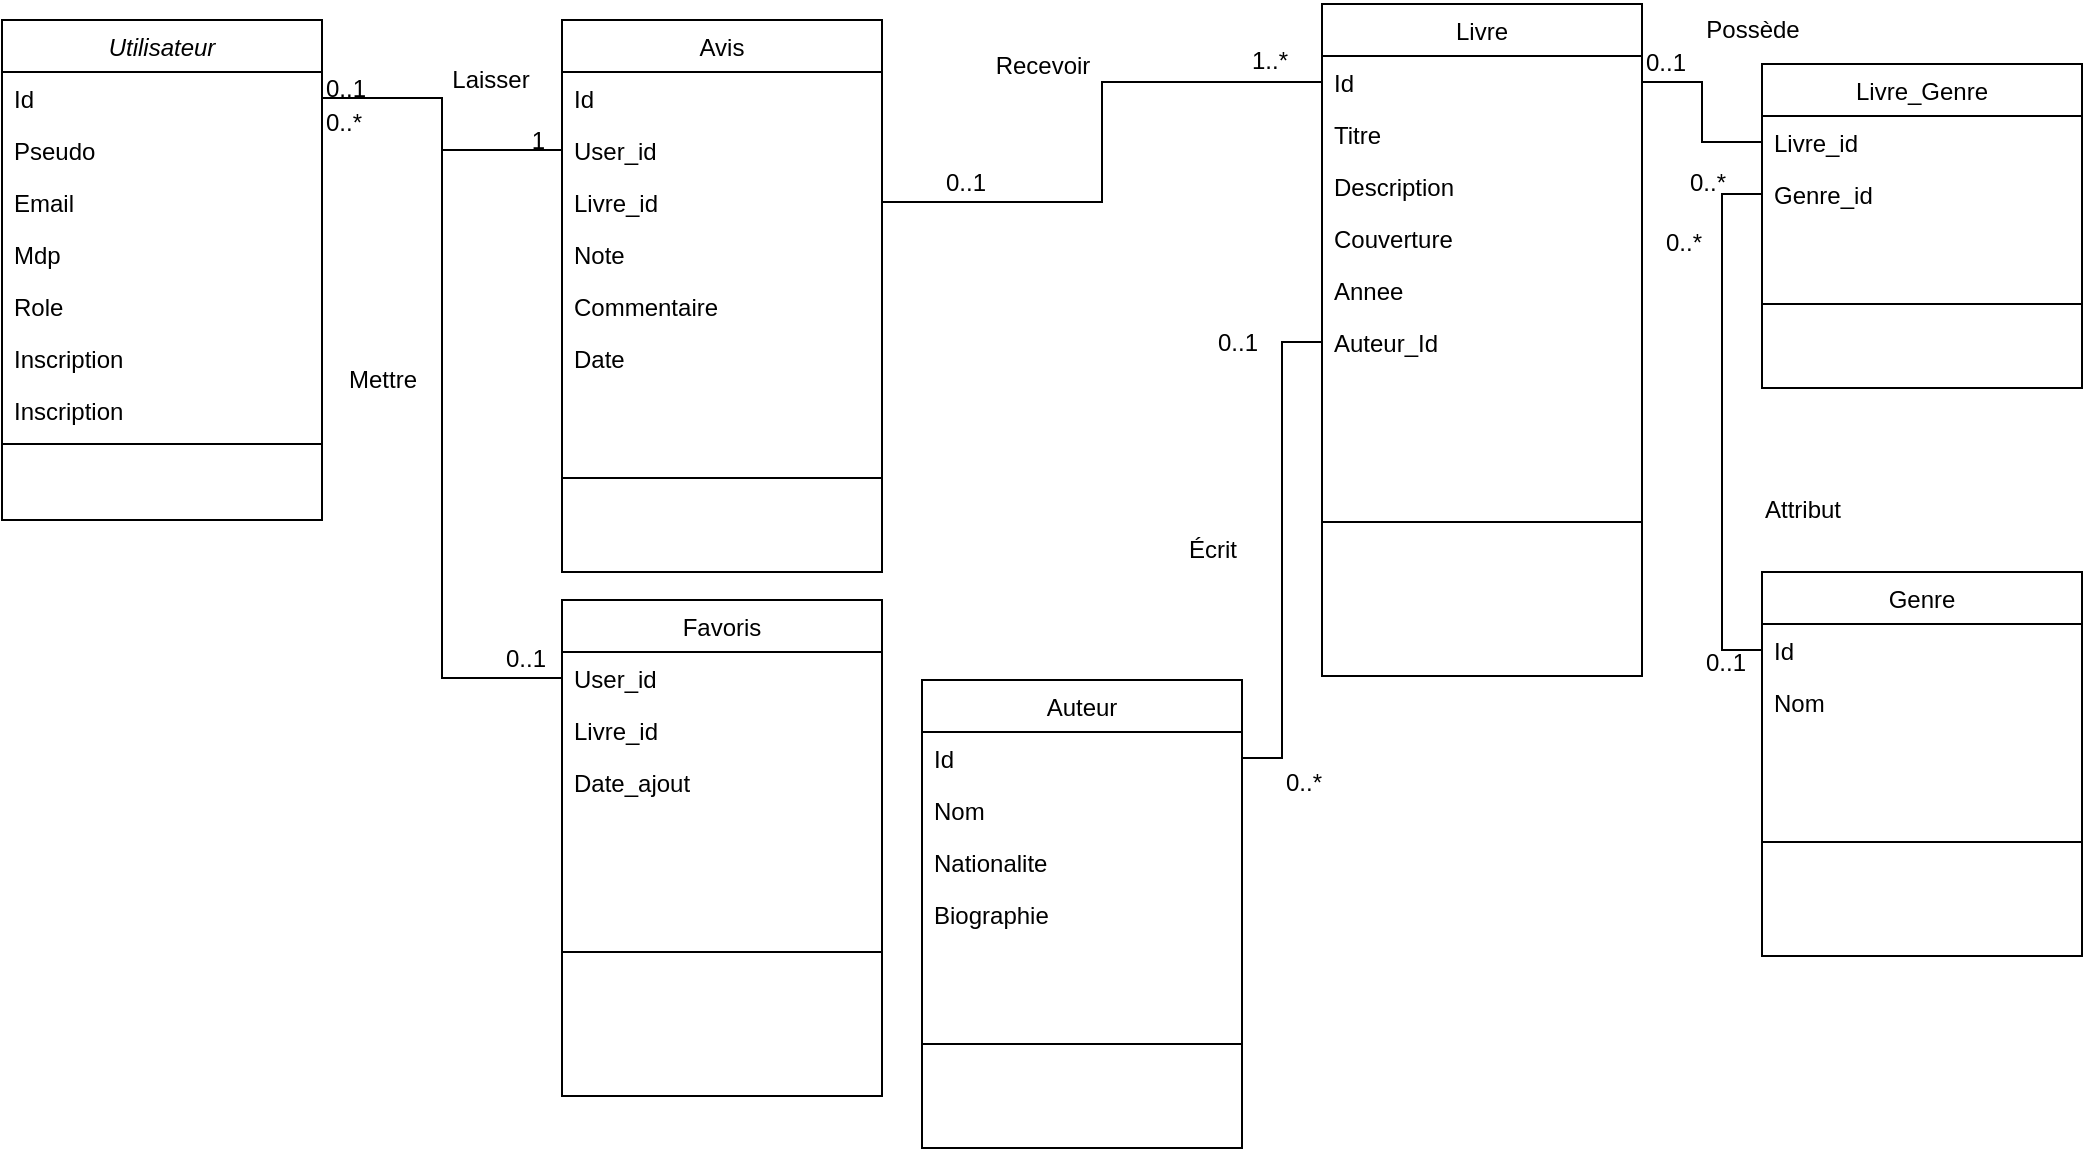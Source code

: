 <mxfile version="26.2.2">
  <diagram id="C5RBs43oDa-KdzZeNtuy" name="Page-1">
    <mxGraphModel dx="1261" dy="567" grid="1" gridSize="10" guides="1" tooltips="1" connect="1" arrows="1" fold="1" page="1" pageScale="1" pageWidth="827" pageHeight="1169" math="0" shadow="0">
      <root>
        <mxCell id="WIyWlLk6GJQsqaUBKTNV-0" />
        <mxCell id="WIyWlLk6GJQsqaUBKTNV-1" parent="WIyWlLk6GJQsqaUBKTNV-0" />
        <mxCell id="zkfFHV4jXpPFQw0GAbJ--0" value="Utilisateur" style="swimlane;fontStyle=2;align=center;verticalAlign=top;childLayout=stackLayout;horizontal=1;startSize=26;horizontalStack=0;resizeParent=1;resizeLast=0;collapsible=1;marginBottom=0;rounded=0;shadow=0;strokeWidth=1;" parent="WIyWlLk6GJQsqaUBKTNV-1" vertex="1">
          <mxGeometry x="30" y="40" width="160" height="250" as="geometry">
            <mxRectangle x="230" y="140" width="160" height="26" as="alternateBounds" />
          </mxGeometry>
        </mxCell>
        <mxCell id="kOQMb5gHQjxCgWDp1xJj-18" value="Id" style="text;align=left;verticalAlign=top;spacingLeft=4;spacingRight=4;overflow=hidden;rotatable=0;points=[[0,0.5],[1,0.5]];portConstraint=eastwest;" vertex="1" parent="zkfFHV4jXpPFQw0GAbJ--0">
          <mxGeometry y="26" width="160" height="26" as="geometry" />
        </mxCell>
        <mxCell id="zkfFHV4jXpPFQw0GAbJ--1" value="Pseudo" style="text;align=left;verticalAlign=top;spacingLeft=4;spacingRight=4;overflow=hidden;rotatable=0;points=[[0,0.5],[1,0.5]];portConstraint=eastwest;" parent="zkfFHV4jXpPFQw0GAbJ--0" vertex="1">
          <mxGeometry y="52" width="160" height="26" as="geometry" />
        </mxCell>
        <mxCell id="zkfFHV4jXpPFQw0GAbJ--2" value="Email" style="text;align=left;verticalAlign=top;spacingLeft=4;spacingRight=4;overflow=hidden;rotatable=0;points=[[0,0.5],[1,0.5]];portConstraint=eastwest;rounded=0;shadow=0;html=0;" parent="zkfFHV4jXpPFQw0GAbJ--0" vertex="1">
          <mxGeometry y="78" width="160" height="26" as="geometry" />
        </mxCell>
        <mxCell id="zkfFHV4jXpPFQw0GAbJ--3" value="Mdp" style="text;align=left;verticalAlign=top;spacingLeft=4;spacingRight=4;overflow=hidden;rotatable=0;points=[[0,0.5],[1,0.5]];portConstraint=eastwest;rounded=0;shadow=0;html=0;" parent="zkfFHV4jXpPFQw0GAbJ--0" vertex="1">
          <mxGeometry y="104" width="160" height="26" as="geometry" />
        </mxCell>
        <mxCell id="kOQMb5gHQjxCgWDp1xJj-0" value="Role" style="text;align=left;verticalAlign=top;spacingLeft=4;spacingRight=4;overflow=hidden;rotatable=0;points=[[0,0.5],[1,0.5]];portConstraint=eastwest;rounded=0;shadow=0;html=0;" vertex="1" parent="zkfFHV4jXpPFQw0GAbJ--0">
          <mxGeometry y="130" width="160" height="26" as="geometry" />
        </mxCell>
        <mxCell id="kOQMb5gHQjxCgWDp1xJj-1" value="Inscription" style="text;align=left;verticalAlign=top;spacingLeft=4;spacingRight=4;overflow=hidden;rotatable=0;points=[[0,0.5],[1,0.5]];portConstraint=eastwest;rounded=0;shadow=0;html=0;" vertex="1" parent="zkfFHV4jXpPFQw0GAbJ--0">
          <mxGeometry y="156" width="160" height="26" as="geometry" />
        </mxCell>
        <mxCell id="kOQMb5gHQjxCgWDp1xJj-63" value="Inscription" style="text;align=left;verticalAlign=top;spacingLeft=4;spacingRight=4;overflow=hidden;rotatable=0;points=[[0,0.5],[1,0.5]];portConstraint=eastwest;rounded=0;shadow=0;html=0;" vertex="1" parent="zkfFHV4jXpPFQw0GAbJ--0">
          <mxGeometry y="182" width="160" height="26" as="geometry" />
        </mxCell>
        <mxCell id="zkfFHV4jXpPFQw0GAbJ--4" value="" style="line;html=1;strokeWidth=1;align=left;verticalAlign=middle;spacingTop=-1;spacingLeft=3;spacingRight=3;rotatable=0;labelPosition=right;points=[];portConstraint=eastwest;" parent="zkfFHV4jXpPFQw0GAbJ--0" vertex="1">
          <mxGeometry y="208" width="160" height="8" as="geometry" />
        </mxCell>
        <mxCell id="zkfFHV4jXpPFQw0GAbJ--6" value="Favoris" style="swimlane;fontStyle=0;align=center;verticalAlign=top;childLayout=stackLayout;horizontal=1;startSize=26;horizontalStack=0;resizeParent=1;resizeLast=0;collapsible=1;marginBottom=0;rounded=0;shadow=0;strokeWidth=1;" parent="WIyWlLk6GJQsqaUBKTNV-1" vertex="1">
          <mxGeometry x="310" y="330" width="160" height="248" as="geometry">
            <mxRectangle x="130" y="380" width="160" height="26" as="alternateBounds" />
          </mxGeometry>
        </mxCell>
        <mxCell id="kOQMb5gHQjxCgWDp1xJj-43" value="User_id" style="text;align=left;verticalAlign=top;spacingLeft=4;spacingRight=4;overflow=hidden;rotatable=0;points=[[0,0.5],[1,0.5]];portConstraint=eastwest;" vertex="1" parent="zkfFHV4jXpPFQw0GAbJ--6">
          <mxGeometry y="26" width="160" height="26" as="geometry" />
        </mxCell>
        <mxCell id="kOQMb5gHQjxCgWDp1xJj-44" value="Livre_id" style="text;align=left;verticalAlign=top;spacingLeft=4;spacingRight=4;overflow=hidden;rotatable=0;points=[[0,0.5],[1,0.5]];portConstraint=eastwest;" vertex="1" parent="zkfFHV4jXpPFQw0GAbJ--6">
          <mxGeometry y="52" width="160" height="26" as="geometry" />
        </mxCell>
        <mxCell id="kOQMb5gHQjxCgWDp1xJj-45" value="Date_ajout" style="text;align=left;verticalAlign=top;spacingLeft=4;spacingRight=4;overflow=hidden;rotatable=0;points=[[0,0.5],[1,0.5]];portConstraint=eastwest;" vertex="1" parent="zkfFHV4jXpPFQw0GAbJ--6">
          <mxGeometry y="78" width="160" height="26" as="geometry" />
        </mxCell>
        <mxCell id="zkfFHV4jXpPFQw0GAbJ--9" value="" style="line;html=1;strokeWidth=1;align=left;verticalAlign=middle;spacingTop=-1;spacingLeft=3;spacingRight=3;rotatable=0;labelPosition=right;points=[];portConstraint=eastwest;" parent="zkfFHV4jXpPFQw0GAbJ--6" vertex="1">
          <mxGeometry y="104" width="160" height="144" as="geometry" />
        </mxCell>
        <mxCell id="zkfFHV4jXpPFQw0GAbJ--17" value="Avis" style="swimlane;fontStyle=0;align=center;verticalAlign=top;childLayout=stackLayout;horizontal=1;startSize=26;horizontalStack=0;resizeParent=1;resizeLast=0;collapsible=1;marginBottom=0;rounded=0;shadow=0;strokeWidth=1;" parent="WIyWlLk6GJQsqaUBKTNV-1" vertex="1">
          <mxGeometry x="310" y="40" width="160" height="276" as="geometry">
            <mxRectangle x="550" y="140" width="160" height="26" as="alternateBounds" />
          </mxGeometry>
        </mxCell>
        <mxCell id="kOQMb5gHQjxCgWDp1xJj-17" value="Id" style="text;align=left;verticalAlign=top;spacingLeft=4;spacingRight=4;overflow=hidden;rotatable=0;points=[[0,0.5],[1,0.5]];portConstraint=eastwest;" vertex="1" parent="zkfFHV4jXpPFQw0GAbJ--17">
          <mxGeometry y="26" width="160" height="26" as="geometry" />
        </mxCell>
        <mxCell id="kOQMb5gHQjxCgWDp1xJj-31" value="User_id" style="text;align=left;verticalAlign=top;spacingLeft=4;spacingRight=4;overflow=hidden;rotatable=0;points=[[0,0.5],[1,0.5]];portConstraint=eastwest;" vertex="1" parent="zkfFHV4jXpPFQw0GAbJ--17">
          <mxGeometry y="52" width="160" height="26" as="geometry" />
        </mxCell>
        <mxCell id="kOQMb5gHQjxCgWDp1xJj-39" value="Livre_id" style="text;align=left;verticalAlign=top;spacingLeft=4;spacingRight=4;overflow=hidden;rotatable=0;points=[[0,0.5],[1,0.5]];portConstraint=eastwest;" vertex="1" parent="zkfFHV4jXpPFQw0GAbJ--17">
          <mxGeometry y="78" width="160" height="26" as="geometry" />
        </mxCell>
        <mxCell id="kOQMb5gHQjxCgWDp1xJj-40" value="Note" style="text;align=left;verticalAlign=top;spacingLeft=4;spacingRight=4;overflow=hidden;rotatable=0;points=[[0,0.5],[1,0.5]];portConstraint=eastwest;" vertex="1" parent="zkfFHV4jXpPFQw0GAbJ--17">
          <mxGeometry y="104" width="160" height="26" as="geometry" />
        </mxCell>
        <mxCell id="kOQMb5gHQjxCgWDp1xJj-41" value="Commentaire" style="text;align=left;verticalAlign=top;spacingLeft=4;spacingRight=4;overflow=hidden;rotatable=0;points=[[0,0.5],[1,0.5]];portConstraint=eastwest;" vertex="1" parent="zkfFHV4jXpPFQw0GAbJ--17">
          <mxGeometry y="130" width="160" height="26" as="geometry" />
        </mxCell>
        <mxCell id="kOQMb5gHQjxCgWDp1xJj-42" value="Date" style="text;align=left;verticalAlign=top;spacingLeft=4;spacingRight=4;overflow=hidden;rotatable=0;points=[[0,0.5],[1,0.5]];portConstraint=eastwest;" vertex="1" parent="zkfFHV4jXpPFQw0GAbJ--17">
          <mxGeometry y="156" width="160" height="26" as="geometry" />
        </mxCell>
        <mxCell id="zkfFHV4jXpPFQw0GAbJ--23" value="" style="line;html=1;strokeWidth=1;align=left;verticalAlign=middle;spacingTop=-1;spacingLeft=3;spacingRight=3;rotatable=0;labelPosition=right;points=[];portConstraint=eastwest;" parent="zkfFHV4jXpPFQw0GAbJ--17" vertex="1">
          <mxGeometry y="182" width="160" height="94" as="geometry" />
        </mxCell>
        <mxCell id="kOQMb5gHQjxCgWDp1xJj-4" value="Livre" style="swimlane;fontStyle=0;align=center;verticalAlign=top;childLayout=stackLayout;horizontal=1;startSize=26;horizontalStack=0;resizeParent=1;resizeLast=0;collapsible=1;marginBottom=0;rounded=0;shadow=0;strokeWidth=1;" vertex="1" parent="WIyWlLk6GJQsqaUBKTNV-1">
          <mxGeometry x="690" y="32" width="160" height="336" as="geometry">
            <mxRectangle x="550" y="140" width="160" height="26" as="alternateBounds" />
          </mxGeometry>
        </mxCell>
        <mxCell id="kOQMb5gHQjxCgWDp1xJj-49" value="Id" style="text;align=left;verticalAlign=top;spacingLeft=4;spacingRight=4;overflow=hidden;rotatable=0;points=[[0,0.5],[1,0.5]];portConstraint=eastwest;" vertex="1" parent="kOQMb5gHQjxCgWDp1xJj-4">
          <mxGeometry y="26" width="160" height="26" as="geometry" />
        </mxCell>
        <mxCell id="kOQMb5gHQjxCgWDp1xJj-50" value="Titre" style="text;align=left;verticalAlign=top;spacingLeft=4;spacingRight=4;overflow=hidden;rotatable=0;points=[[0,0.5],[1,0.5]];portConstraint=eastwest;" vertex="1" parent="kOQMb5gHQjxCgWDp1xJj-4">
          <mxGeometry y="52" width="160" height="26" as="geometry" />
        </mxCell>
        <mxCell id="kOQMb5gHQjxCgWDp1xJj-51" value="Description" style="text;align=left;verticalAlign=top;spacingLeft=4;spacingRight=4;overflow=hidden;rotatable=0;points=[[0,0.5],[1,0.5]];portConstraint=eastwest;" vertex="1" parent="kOQMb5gHQjxCgWDp1xJj-4">
          <mxGeometry y="78" width="160" height="26" as="geometry" />
        </mxCell>
        <mxCell id="kOQMb5gHQjxCgWDp1xJj-52" value="Couverture" style="text;align=left;verticalAlign=top;spacingLeft=4;spacingRight=4;overflow=hidden;rotatable=0;points=[[0,0.5],[1,0.5]];portConstraint=eastwest;" vertex="1" parent="kOQMb5gHQjxCgWDp1xJj-4">
          <mxGeometry y="104" width="160" height="26" as="geometry" />
        </mxCell>
        <mxCell id="kOQMb5gHQjxCgWDp1xJj-53" value="Annee" style="text;align=left;verticalAlign=top;spacingLeft=4;spacingRight=4;overflow=hidden;rotatable=0;points=[[0,0.5],[1,0.5]];portConstraint=eastwest;" vertex="1" parent="kOQMb5gHQjxCgWDp1xJj-4">
          <mxGeometry y="130" width="160" height="26" as="geometry" />
        </mxCell>
        <mxCell id="kOQMb5gHQjxCgWDp1xJj-54" value="Auteur_Id" style="text;align=left;verticalAlign=top;spacingLeft=4;spacingRight=4;overflow=hidden;rotatable=0;points=[[0,0.5],[1,0.5]];portConstraint=eastwest;" vertex="1" parent="kOQMb5gHQjxCgWDp1xJj-4">
          <mxGeometry y="156" width="160" height="26" as="geometry" />
        </mxCell>
        <mxCell id="kOQMb5gHQjxCgWDp1xJj-5" value="" style="line;html=1;strokeWidth=1;align=left;verticalAlign=middle;spacingTop=-1;spacingLeft=3;spacingRight=3;rotatable=0;labelPosition=right;points=[];portConstraint=eastwest;" vertex="1" parent="kOQMb5gHQjxCgWDp1xJj-4">
          <mxGeometry y="182" width="160" height="154" as="geometry" />
        </mxCell>
        <mxCell id="kOQMb5gHQjxCgWDp1xJj-7" value="Livre_Genre" style="swimlane;fontStyle=0;align=center;verticalAlign=top;childLayout=stackLayout;horizontal=1;startSize=26;horizontalStack=0;resizeParent=1;resizeLast=0;collapsible=1;marginBottom=0;rounded=0;shadow=0;strokeWidth=1;" vertex="1" parent="WIyWlLk6GJQsqaUBKTNV-1">
          <mxGeometry x="910" y="62" width="160" height="162" as="geometry">
            <mxRectangle x="550" y="140" width="160" height="26" as="alternateBounds" />
          </mxGeometry>
        </mxCell>
        <mxCell id="kOQMb5gHQjxCgWDp1xJj-16" value="Livre_id" style="text;align=left;verticalAlign=top;spacingLeft=4;spacingRight=4;overflow=hidden;rotatable=0;points=[[0,0.5],[1,0.5]];portConstraint=eastwest;" vertex="1" parent="kOQMb5gHQjxCgWDp1xJj-7">
          <mxGeometry y="26" width="160" height="26" as="geometry" />
        </mxCell>
        <mxCell id="kOQMb5gHQjxCgWDp1xJj-55" value="Genre_id" style="text;align=left;verticalAlign=top;spacingLeft=4;spacingRight=4;overflow=hidden;rotatable=0;points=[[0,0.5],[1,0.5]];portConstraint=eastwest;" vertex="1" parent="kOQMb5gHQjxCgWDp1xJj-7">
          <mxGeometry y="52" width="160" height="26" as="geometry" />
        </mxCell>
        <mxCell id="kOQMb5gHQjxCgWDp1xJj-8" value="" style="line;html=1;strokeWidth=1;align=left;verticalAlign=middle;spacingTop=-1;spacingLeft=3;spacingRight=3;rotatable=0;labelPosition=right;points=[];portConstraint=eastwest;" vertex="1" parent="kOQMb5gHQjxCgWDp1xJj-7">
          <mxGeometry y="78" width="160" height="84" as="geometry" />
        </mxCell>
        <mxCell id="kOQMb5gHQjxCgWDp1xJj-9" value="Genre" style="swimlane;fontStyle=0;align=center;verticalAlign=top;childLayout=stackLayout;horizontal=1;startSize=26;horizontalStack=0;resizeParent=1;resizeLast=0;collapsible=1;marginBottom=0;rounded=0;shadow=0;strokeWidth=1;" vertex="1" parent="WIyWlLk6GJQsqaUBKTNV-1">
          <mxGeometry x="910" y="316" width="160" height="192" as="geometry">
            <mxRectangle x="550" y="140" width="160" height="26" as="alternateBounds" />
          </mxGeometry>
        </mxCell>
        <mxCell id="kOQMb5gHQjxCgWDp1xJj-56" value="Id" style="text;align=left;verticalAlign=top;spacingLeft=4;spacingRight=4;overflow=hidden;rotatable=0;points=[[0,0.5],[1,0.5]];portConstraint=eastwest;" vertex="1" parent="kOQMb5gHQjxCgWDp1xJj-9">
          <mxGeometry y="26" width="160" height="26" as="geometry" />
        </mxCell>
        <mxCell id="kOQMb5gHQjxCgWDp1xJj-57" value="Nom" style="text;align=left;verticalAlign=top;spacingLeft=4;spacingRight=4;overflow=hidden;rotatable=0;points=[[0,0.5],[1,0.5]];portConstraint=eastwest;" vertex="1" parent="kOQMb5gHQjxCgWDp1xJj-9">
          <mxGeometry y="52" width="160" height="26" as="geometry" />
        </mxCell>
        <mxCell id="kOQMb5gHQjxCgWDp1xJj-10" value="" style="line;html=1;strokeWidth=1;align=left;verticalAlign=middle;spacingTop=-1;spacingLeft=3;spacingRight=3;rotatable=0;labelPosition=right;points=[];portConstraint=eastwest;" vertex="1" parent="kOQMb5gHQjxCgWDp1xJj-9">
          <mxGeometry y="78" width="160" height="114" as="geometry" />
        </mxCell>
        <mxCell id="kOQMb5gHQjxCgWDp1xJj-11" value="Auteur" style="swimlane;fontStyle=0;align=center;verticalAlign=top;childLayout=stackLayout;horizontal=1;startSize=26;horizontalStack=0;resizeParent=1;resizeLast=0;collapsible=1;marginBottom=0;rounded=0;shadow=0;strokeWidth=1;" vertex="1" parent="WIyWlLk6GJQsqaUBKTNV-1">
          <mxGeometry x="490" y="370" width="160" height="234" as="geometry">
            <mxRectangle x="550" y="140" width="160" height="26" as="alternateBounds" />
          </mxGeometry>
        </mxCell>
        <mxCell id="kOQMb5gHQjxCgWDp1xJj-58" value="Id" style="text;align=left;verticalAlign=top;spacingLeft=4;spacingRight=4;overflow=hidden;rotatable=0;points=[[0,0.5],[1,0.5]];portConstraint=eastwest;" vertex="1" parent="kOQMb5gHQjxCgWDp1xJj-11">
          <mxGeometry y="26" width="160" height="26" as="geometry" />
        </mxCell>
        <mxCell id="kOQMb5gHQjxCgWDp1xJj-59" value="Nom" style="text;align=left;verticalAlign=top;spacingLeft=4;spacingRight=4;overflow=hidden;rotatable=0;points=[[0,0.5],[1,0.5]];portConstraint=eastwest;" vertex="1" parent="kOQMb5gHQjxCgWDp1xJj-11">
          <mxGeometry y="52" width="160" height="26" as="geometry" />
        </mxCell>
        <mxCell id="kOQMb5gHQjxCgWDp1xJj-60" value="Nationalite" style="text;align=left;verticalAlign=top;spacingLeft=4;spacingRight=4;overflow=hidden;rotatable=0;points=[[0,0.5],[1,0.5]];portConstraint=eastwest;" vertex="1" parent="kOQMb5gHQjxCgWDp1xJj-11">
          <mxGeometry y="78" width="160" height="26" as="geometry" />
        </mxCell>
        <mxCell id="kOQMb5gHQjxCgWDp1xJj-61" value="Biographie" style="text;align=left;verticalAlign=top;spacingLeft=4;spacingRight=4;overflow=hidden;rotatable=0;points=[[0,0.5],[1,0.5]];portConstraint=eastwest;" vertex="1" parent="kOQMb5gHQjxCgWDp1xJj-11">
          <mxGeometry y="104" width="160" height="26" as="geometry" />
        </mxCell>
        <mxCell id="kOQMb5gHQjxCgWDp1xJj-12" value="" style="line;html=1;strokeWidth=1;align=left;verticalAlign=middle;spacingTop=-1;spacingLeft=3;spacingRight=3;rotatable=0;labelPosition=right;points=[];portConstraint=eastwest;" vertex="1" parent="kOQMb5gHQjxCgWDp1xJj-11">
          <mxGeometry y="130" width="160" height="104" as="geometry" />
        </mxCell>
        <mxCell id="kOQMb5gHQjxCgWDp1xJj-33" value="" style="endArrow=none;shadow=0;strokeWidth=1;rounded=0;curved=0;endFill=1;edgeStyle=elbowEdgeStyle;elbow=vertical;exitX=1;exitY=0.5;exitDx=0;exitDy=0;startFill=0;" edge="1" parent="WIyWlLk6GJQsqaUBKTNV-1" source="kOQMb5gHQjxCgWDp1xJj-18" target="kOQMb5gHQjxCgWDp1xJj-31">
          <mxGeometry x="0.5" y="41" relative="1" as="geometry">
            <mxPoint x="190" y="110" as="sourcePoint" />
            <mxPoint x="300" y="110" as="targetPoint" />
            <mxPoint x="-40" y="32" as="offset" />
          </mxGeometry>
        </mxCell>
        <mxCell id="kOQMb5gHQjxCgWDp1xJj-34" value="0..1" style="resizable=0;align=left;verticalAlign=bottom;labelBackgroundColor=none;fontSize=12;" connectable="0" vertex="1" parent="kOQMb5gHQjxCgWDp1xJj-33">
          <mxGeometry x="-1" relative="1" as="geometry">
            <mxPoint y="4" as="offset" />
          </mxGeometry>
        </mxCell>
        <mxCell id="kOQMb5gHQjxCgWDp1xJj-35" value="1" style="resizable=0;align=right;verticalAlign=bottom;labelBackgroundColor=none;fontSize=12;" connectable="0" vertex="1" parent="kOQMb5gHQjxCgWDp1xJj-33">
          <mxGeometry x="1" relative="1" as="geometry">
            <mxPoint x="-7" y="4" as="offset" />
          </mxGeometry>
        </mxCell>
        <mxCell id="kOQMb5gHQjxCgWDp1xJj-36" value="Mettre" style="text;html=1;resizable=0;points=[];;align=center;verticalAlign=middle;labelBackgroundColor=none;rounded=0;shadow=0;strokeWidth=1;fontSize=12;" vertex="1" connectable="0" parent="kOQMb5gHQjxCgWDp1xJj-33">
          <mxGeometry x="0.5" y="49" relative="1" as="geometry">
            <mxPoint x="-54" y="164" as="offset" />
          </mxGeometry>
        </mxCell>
        <mxCell id="kOQMb5gHQjxCgWDp1xJj-62" style="edgeStyle=orthogonalEdgeStyle;rounded=0;orthogonalLoop=1;jettySize=auto;html=1;exitX=1;exitY=0.5;exitDx=0;exitDy=0;endArrow=none;endFill=0;startFill=0;" edge="1" parent="WIyWlLk6GJQsqaUBKTNV-1" source="kOQMb5gHQjxCgWDp1xJj-18" target="kOQMb5gHQjxCgWDp1xJj-43">
          <mxGeometry relative="1" as="geometry" />
        </mxCell>
        <mxCell id="kOQMb5gHQjxCgWDp1xJj-64" value="Laisser" style="text;html=1;resizable=0;points=[];;align=center;verticalAlign=middle;labelBackgroundColor=none;rounded=0;shadow=0;strokeWidth=1;fontSize=12;" vertex="1" connectable="0" parent="WIyWlLk6GJQsqaUBKTNV-1">
          <mxGeometry x="210" y="200" as="geometry">
            <mxPoint x="64" y="-130" as="offset" />
          </mxGeometry>
        </mxCell>
        <mxCell id="kOQMb5gHQjxCgWDp1xJj-71" style="edgeStyle=orthogonalEdgeStyle;rounded=0;orthogonalLoop=1;jettySize=auto;html=1;exitX=0;exitY=0.5;exitDx=0;exitDy=0;endArrow=none;endFill=0;startFill=0;" edge="1" parent="WIyWlLk6GJQsqaUBKTNV-1" source="kOQMb5gHQjxCgWDp1xJj-49" target="kOQMb5gHQjxCgWDp1xJj-39">
          <mxGeometry relative="1" as="geometry" />
        </mxCell>
        <mxCell id="kOQMb5gHQjxCgWDp1xJj-72" value="1..*" style="resizable=0;align=left;verticalAlign=bottom;labelBackgroundColor=none;fontSize=12;direction=south;" connectable="0" vertex="1" parent="WIyWlLk6GJQsqaUBKTNV-1">
          <mxGeometry x="650" y="70" as="geometry">
            <mxPoint x="3" y="-1" as="offset" />
          </mxGeometry>
        </mxCell>
        <mxCell id="kOQMb5gHQjxCgWDp1xJj-73" value="0..1" style="resizable=0;align=left;verticalAlign=bottom;labelBackgroundColor=none;fontSize=12;" connectable="0" vertex="1" parent="WIyWlLk6GJQsqaUBKTNV-1">
          <mxGeometry x="500" y="130" as="geometry" />
        </mxCell>
        <mxCell id="kOQMb5gHQjxCgWDp1xJj-75" style="edgeStyle=orthogonalEdgeStyle;rounded=0;orthogonalLoop=1;jettySize=auto;html=1;exitX=0;exitY=0.5;exitDx=0;exitDy=0;endArrow=none;endFill=0;startFill=0;" edge="1" parent="WIyWlLk6GJQsqaUBKTNV-1" source="kOQMb5gHQjxCgWDp1xJj-54" target="kOQMb5gHQjxCgWDp1xJj-58">
          <mxGeometry relative="1" as="geometry" />
        </mxCell>
        <mxCell id="kOQMb5gHQjxCgWDp1xJj-77" value="0..1" style="resizable=0;align=left;verticalAlign=bottom;labelBackgroundColor=none;fontSize=12;direction=south;" connectable="0" vertex="1" parent="WIyWlLk6GJQsqaUBKTNV-1">
          <mxGeometry x="650" y="200" as="geometry">
            <mxPoint x="-14" y="10" as="offset" />
          </mxGeometry>
        </mxCell>
        <mxCell id="kOQMb5gHQjxCgWDp1xJj-78" style="edgeStyle=orthogonalEdgeStyle;rounded=0;orthogonalLoop=1;jettySize=auto;html=1;endArrow=none;endFill=0;startFill=0;" edge="1" parent="WIyWlLk6GJQsqaUBKTNV-1" source="kOQMb5gHQjxCgWDp1xJj-49" target="kOQMb5gHQjxCgWDp1xJj-16">
          <mxGeometry relative="1" as="geometry" />
        </mxCell>
        <mxCell id="kOQMb5gHQjxCgWDp1xJj-79" style="edgeStyle=orthogonalEdgeStyle;rounded=0;orthogonalLoop=1;jettySize=auto;html=1;exitX=0;exitY=0.5;exitDx=0;exitDy=0;entryX=0;entryY=0.5;entryDx=0;entryDy=0;endArrow=none;endFill=0;startFill=0;" edge="1" parent="WIyWlLk6GJQsqaUBKTNV-1" source="kOQMb5gHQjxCgWDp1xJj-55" target="kOQMb5gHQjxCgWDp1xJj-56">
          <mxGeometry relative="1" as="geometry" />
        </mxCell>
        <mxCell id="kOQMb5gHQjxCgWDp1xJj-80" value="0..*" style="resizable=0;align=left;verticalAlign=bottom;labelBackgroundColor=none;fontSize=12;" connectable="0" vertex="1" parent="WIyWlLk6GJQsqaUBKTNV-1">
          <mxGeometry x="670" y="430" as="geometry" />
        </mxCell>
        <mxCell id="kOQMb5gHQjxCgWDp1xJj-82" value="0..1" style="resizable=0;align=left;verticalAlign=bottom;labelBackgroundColor=none;fontSize=12;" connectable="0" vertex="1" parent="WIyWlLk6GJQsqaUBKTNV-1">
          <mxGeometry x="850" y="70" as="geometry" />
        </mxCell>
        <mxCell id="kOQMb5gHQjxCgWDp1xJj-83" value="0..1" style="resizable=0;align=left;verticalAlign=bottom;labelBackgroundColor=none;fontSize=12;" connectable="0" vertex="1" parent="WIyWlLk6GJQsqaUBKTNV-1">
          <mxGeometry x="880" y="370" as="geometry" />
        </mxCell>
        <mxCell id="kOQMb5gHQjxCgWDp1xJj-84" value="0..*" style="resizable=0;align=left;verticalAlign=bottom;labelBackgroundColor=none;fontSize=12;" connectable="0" vertex="1" parent="WIyWlLk6GJQsqaUBKTNV-1">
          <mxGeometry x="680" y="440" as="geometry">
            <mxPoint x="192" y="-310" as="offset" />
          </mxGeometry>
        </mxCell>
        <mxCell id="kOQMb5gHQjxCgWDp1xJj-85" value="0..*" style="resizable=0;align=left;verticalAlign=bottom;labelBackgroundColor=none;fontSize=12;" connectable="0" vertex="1" parent="WIyWlLk6GJQsqaUBKTNV-1">
          <mxGeometry x="860" y="160" as="geometry" />
        </mxCell>
        <mxCell id="kOQMb5gHQjxCgWDp1xJj-86" value="0..*" style="resizable=0;align=left;verticalAlign=bottom;labelBackgroundColor=none;fontSize=12;" connectable="0" vertex="1" parent="WIyWlLk6GJQsqaUBKTNV-1">
          <mxGeometry x="190" y="100" as="geometry" />
        </mxCell>
        <mxCell id="kOQMb5gHQjxCgWDp1xJj-87" value="0..1" style="resizable=0;align=left;verticalAlign=bottom;labelBackgroundColor=none;fontSize=12;" connectable="0" vertex="1" parent="WIyWlLk6GJQsqaUBKTNV-1">
          <mxGeometry x="280" y="368" as="geometry" />
        </mxCell>
        <mxCell id="kOQMb5gHQjxCgWDp1xJj-93" value="Écrit" style="text;html=1;align=center;verticalAlign=middle;resizable=0;points=[];autosize=1;strokeColor=none;fillColor=none;" vertex="1" parent="WIyWlLk6GJQsqaUBKTNV-1">
          <mxGeometry x="610" y="290" width="50" height="30" as="geometry" />
        </mxCell>
        <mxCell id="kOQMb5gHQjxCgWDp1xJj-94" value="Possède" style="text;html=1;align=center;verticalAlign=middle;resizable=0;points=[];autosize=1;strokeColor=none;fillColor=none;" vertex="1" parent="WIyWlLk6GJQsqaUBKTNV-1">
          <mxGeometry x="870" y="30" width="70" height="30" as="geometry" />
        </mxCell>
        <mxCell id="kOQMb5gHQjxCgWDp1xJj-95" value="Attribut" style="text;html=1;align=center;verticalAlign=middle;resizable=0;points=[];autosize=1;strokeColor=none;fillColor=none;" vertex="1" parent="WIyWlLk6GJQsqaUBKTNV-1">
          <mxGeometry x="900" y="270" width="60" height="30" as="geometry" />
        </mxCell>
        <mxCell id="kOQMb5gHQjxCgWDp1xJj-96" value="Recevoir" style="text;html=1;align=center;verticalAlign=middle;resizable=0;points=[];autosize=1;strokeColor=none;fillColor=none;" vertex="1" parent="WIyWlLk6GJQsqaUBKTNV-1">
          <mxGeometry x="515" y="48" width="70" height="30" as="geometry" />
        </mxCell>
      </root>
    </mxGraphModel>
  </diagram>
</mxfile>
